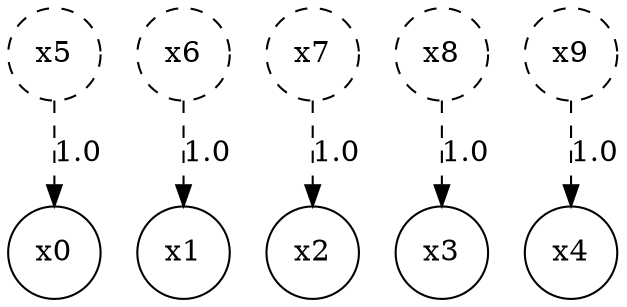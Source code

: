 digraph o_origin_dag {
	node [shape=circle]
	x0 [label=x0]
	x1 [label=x1]
	x2 [label=x2]
	x3 [label=x3]
	x4 [label=x4]
	x5 [label=x5 style=dashed]
	x6 [label=x6 style=dashed]
	x7 [label=x7 style=dashed]
	x8 [label=x8 style=dashed]
	x9 [label=x9 style=dashed]
	x5 -> x0 [label=1.0 style=dashed]
	x6 -> x1 [label=1.0 style=dashed]
	x7 -> x2 [label=1.0 style=dashed]
	x8 -> x3 [label=1.0 style=dashed]
	x9 -> x4 [label=1.0 style=dashed]
}
